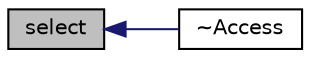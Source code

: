 digraph "select"
{
  bgcolor="transparent";
  edge [fontname="Helvetica",fontsize="10",labelfontname="Helvetica",labelfontsize="10"];
  node [fontname="Helvetica",fontsize="10",shape=record];
  rankdir="LR";
  Node1 [label="select",height=0.2,width=0.4,color="black", fillcolor="grey75", style="filled" fontcolor="black"];
  Node1 -> Node2 [dir="back",color="midnightblue",fontsize="10",style="solid",fontname="Helvetica"];
  Node2 [label="~Access",height=0.2,width=0.4,color="black",URL="$classvman_1_1_access.html#a96b77b7b88f020b59b183648017fc26a",tooltip="Deleting a locked access object will cause an error!"];
}
